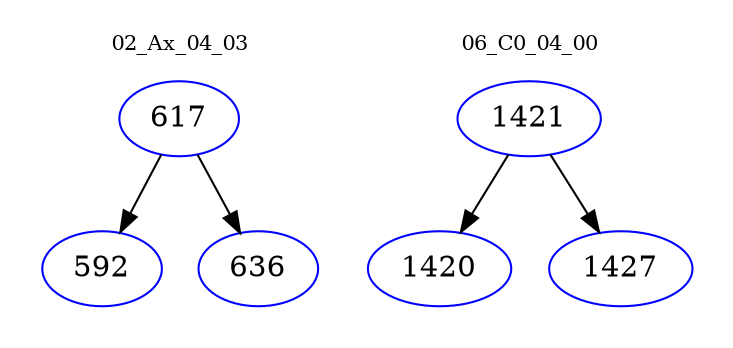 digraph{
subgraph cluster_0 {
color = white
label = "02_Ax_04_03";
fontsize=10;
T0_617 [label="617", color="blue"]
T0_617 -> T0_592 [color="black"]
T0_592 [label="592", color="blue"]
T0_617 -> T0_636 [color="black"]
T0_636 [label="636", color="blue"]
}
subgraph cluster_1 {
color = white
label = "06_C0_04_00";
fontsize=10;
T1_1421 [label="1421", color="blue"]
T1_1421 -> T1_1420 [color="black"]
T1_1420 [label="1420", color="blue"]
T1_1421 -> T1_1427 [color="black"]
T1_1427 [label="1427", color="blue"]
}
}
